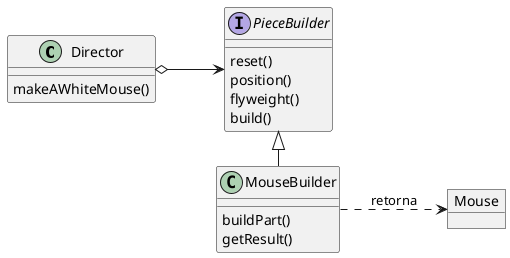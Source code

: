 @startuml
left to right direction

class Director {
  makeAWhiteMouse()
}

interface PieceBuilder {
  reset()
  position()
  flyweight()
  build()
}

class MouseBuilder {
  buildPart()
  getResult()
}

object Mouse

Director o--> PieceBuilder
PieceBuilder <|-right- MouseBuilder
MouseBuilder ..> Mouse : retorna

@enduml
